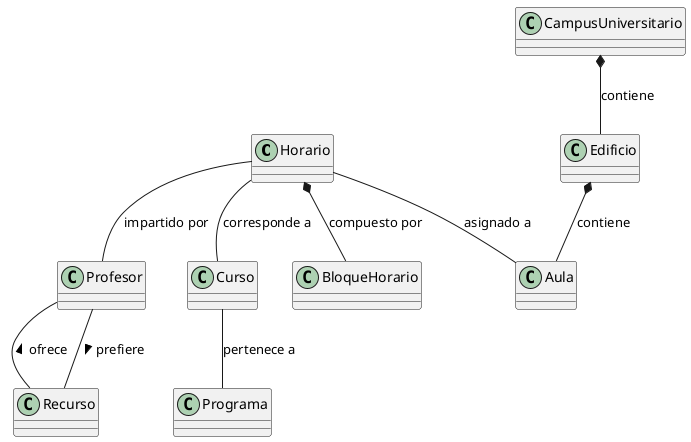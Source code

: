 ```plantuml
@startuml
class Horario

class CampusUniversitario
class Edificio  
class Aula
class Profesor
class Recurso
class Curso
class Programa
class BloqueHorario

CampusUniversitario *-- Edificio : contiene
Edificio *-- Aula : contiene
Horario *-- BloqueHorario : compuesto por
Horario -- Aula : asignado a
Horario -- Profesor : impartido por  
Horario -- Curso : corresponde a
Profesor -- Recurso : prefiere >
Profesor -- Recurso : < ofrece
Curso -- Programa : pertenece a
@enduml
```